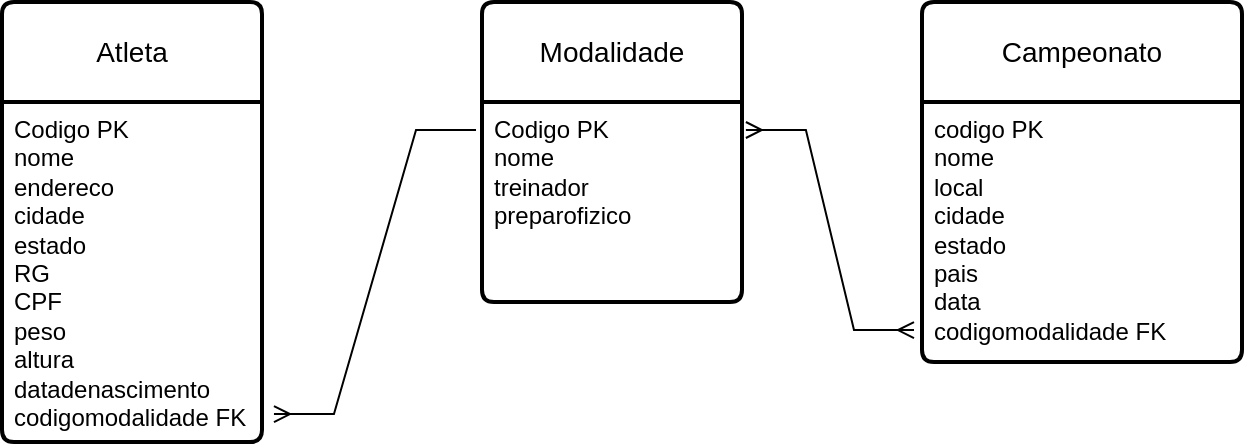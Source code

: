 <mxfile version="24.4.0" type="device">
  <diagram id="JUzksbQDSs-LjVpE02Q1" name="Página-1">
    <mxGraphModel dx="1120" dy="529" grid="1" gridSize="10" guides="1" tooltips="1" connect="1" arrows="1" fold="1" page="1" pageScale="1" pageWidth="827" pageHeight="1169" math="0" shadow="0">
      <root>
        <mxCell id="0" />
        <mxCell id="1" parent="0" />
        <mxCell id="3AQX-FyJNdkEs0jPdl4k-1" value="Modalidade" style="swimlane;childLayout=stackLayout;horizontal=1;startSize=50;horizontalStack=0;rounded=1;fontSize=14;fontStyle=0;strokeWidth=2;resizeParent=0;resizeLast=1;shadow=0;dashed=0;align=center;arcSize=4;whiteSpace=wrap;html=1;" parent="1" vertex="1">
          <mxGeometry x="260" y="50" width="130" height="150" as="geometry" />
        </mxCell>
        <mxCell id="3AQX-FyJNdkEs0jPdl4k-2" value="Codigo PK&lt;div&gt;nome&lt;/div&gt;&lt;div&gt;treinador&amp;nbsp;&lt;/div&gt;&lt;div&gt;preparofizico&lt;/div&gt;" style="align=left;strokeColor=none;fillColor=none;spacingLeft=4;fontSize=12;verticalAlign=top;resizable=0;rotatable=0;part=1;html=1;" parent="3AQX-FyJNdkEs0jPdl4k-1" vertex="1">
          <mxGeometry y="50" width="130" height="100" as="geometry" />
        </mxCell>
        <mxCell id="3AQX-FyJNdkEs0jPdl4k-3" value="Atleta" style="swimlane;childLayout=stackLayout;horizontal=1;startSize=50;horizontalStack=0;rounded=1;fontSize=14;fontStyle=0;strokeWidth=2;resizeParent=0;resizeLast=1;shadow=0;dashed=0;align=center;arcSize=4;whiteSpace=wrap;html=1;" parent="1" vertex="1">
          <mxGeometry x="20" y="50" width="130" height="220" as="geometry" />
        </mxCell>
        <mxCell id="3AQX-FyJNdkEs0jPdl4k-4" value="Codigo PK&lt;div&gt;nome&amp;nbsp;&lt;/div&gt;&lt;div&gt;endereco&lt;/div&gt;&lt;div&gt;cidade&lt;/div&gt;&lt;div&gt;estado&lt;/div&gt;&lt;div&gt;RG&lt;/div&gt;&lt;div&gt;CPF&lt;/div&gt;&lt;div&gt;peso&lt;/div&gt;&lt;div&gt;altura&lt;/div&gt;&lt;div&gt;datadenascimento&lt;/div&gt;&lt;div&gt;codigomodalidade FK&lt;/div&gt;" style="align=left;strokeColor=none;fillColor=none;spacingLeft=4;fontSize=12;verticalAlign=top;resizable=0;rotatable=0;part=1;html=1;" parent="3AQX-FyJNdkEs0jPdl4k-3" vertex="1">
          <mxGeometry y="50" width="130" height="170" as="geometry" />
        </mxCell>
        <mxCell id="3AQX-FyJNdkEs0jPdl4k-5" value="Campeonato" style="swimlane;childLayout=stackLayout;horizontal=1;startSize=50;horizontalStack=0;rounded=1;fontSize=14;fontStyle=0;strokeWidth=2;resizeParent=0;resizeLast=1;shadow=0;dashed=0;align=center;arcSize=4;whiteSpace=wrap;html=1;" parent="1" vertex="1">
          <mxGeometry x="480" y="50" width="160" height="180" as="geometry" />
        </mxCell>
        <mxCell id="3AQX-FyJNdkEs0jPdl4k-6" value="codigo PK&lt;div&gt;nome&amp;nbsp;&lt;/div&gt;&lt;div&gt;local&amp;nbsp;&lt;/div&gt;&lt;div&gt;cidade&lt;/div&gt;&lt;div&gt;estado&lt;/div&gt;&lt;div&gt;pais&amp;nbsp;&lt;/div&gt;&lt;div&gt;data&lt;/div&gt;&lt;div&gt;codigomodalidade FK&lt;/div&gt;" style="align=left;strokeColor=none;fillColor=none;spacingLeft=4;fontSize=12;verticalAlign=top;resizable=0;rotatable=0;part=1;html=1;" parent="3AQX-FyJNdkEs0jPdl4k-5" vertex="1">
          <mxGeometry y="50" width="160" height="130" as="geometry" />
        </mxCell>
        <mxCell id="3AQX-FyJNdkEs0jPdl4k-9" value="" style="edgeStyle=entityRelationEdgeStyle;fontSize=12;html=1;endArrow=ERmany;startArrow=ERmany;rounded=0;exitX=1.015;exitY=0.14;exitDx=0;exitDy=0;exitPerimeter=0;entryX=-0.025;entryY=0.877;entryDx=0;entryDy=0;entryPerimeter=0;" parent="1" source="3AQX-FyJNdkEs0jPdl4k-2" target="3AQX-FyJNdkEs0jPdl4k-6" edge="1">
          <mxGeometry width="100" height="100" relative="1" as="geometry">
            <mxPoint x="360" y="330" as="sourcePoint" />
            <mxPoint x="470" y="220" as="targetPoint" />
            <Array as="points">
              <mxPoint x="420" y="270" />
            </Array>
          </mxGeometry>
        </mxCell>
        <mxCell id="qXIGW8PwikezLVMW2loQ-5" value="" style="edgeStyle=entityRelationEdgeStyle;fontSize=12;html=1;endArrow=ERmany;rounded=0;entryX=1.046;entryY=0.918;entryDx=0;entryDy=0;entryPerimeter=0;exitX=-0.023;exitY=0.14;exitDx=0;exitDy=0;exitPerimeter=0;" edge="1" parent="1" source="3AQX-FyJNdkEs0jPdl4k-2" target="3AQX-FyJNdkEs0jPdl4k-4">
          <mxGeometry width="100" height="100" relative="1" as="geometry">
            <mxPoint x="360" y="330" as="sourcePoint" />
            <mxPoint x="460" y="230" as="targetPoint" />
          </mxGeometry>
        </mxCell>
      </root>
    </mxGraphModel>
  </diagram>
</mxfile>
